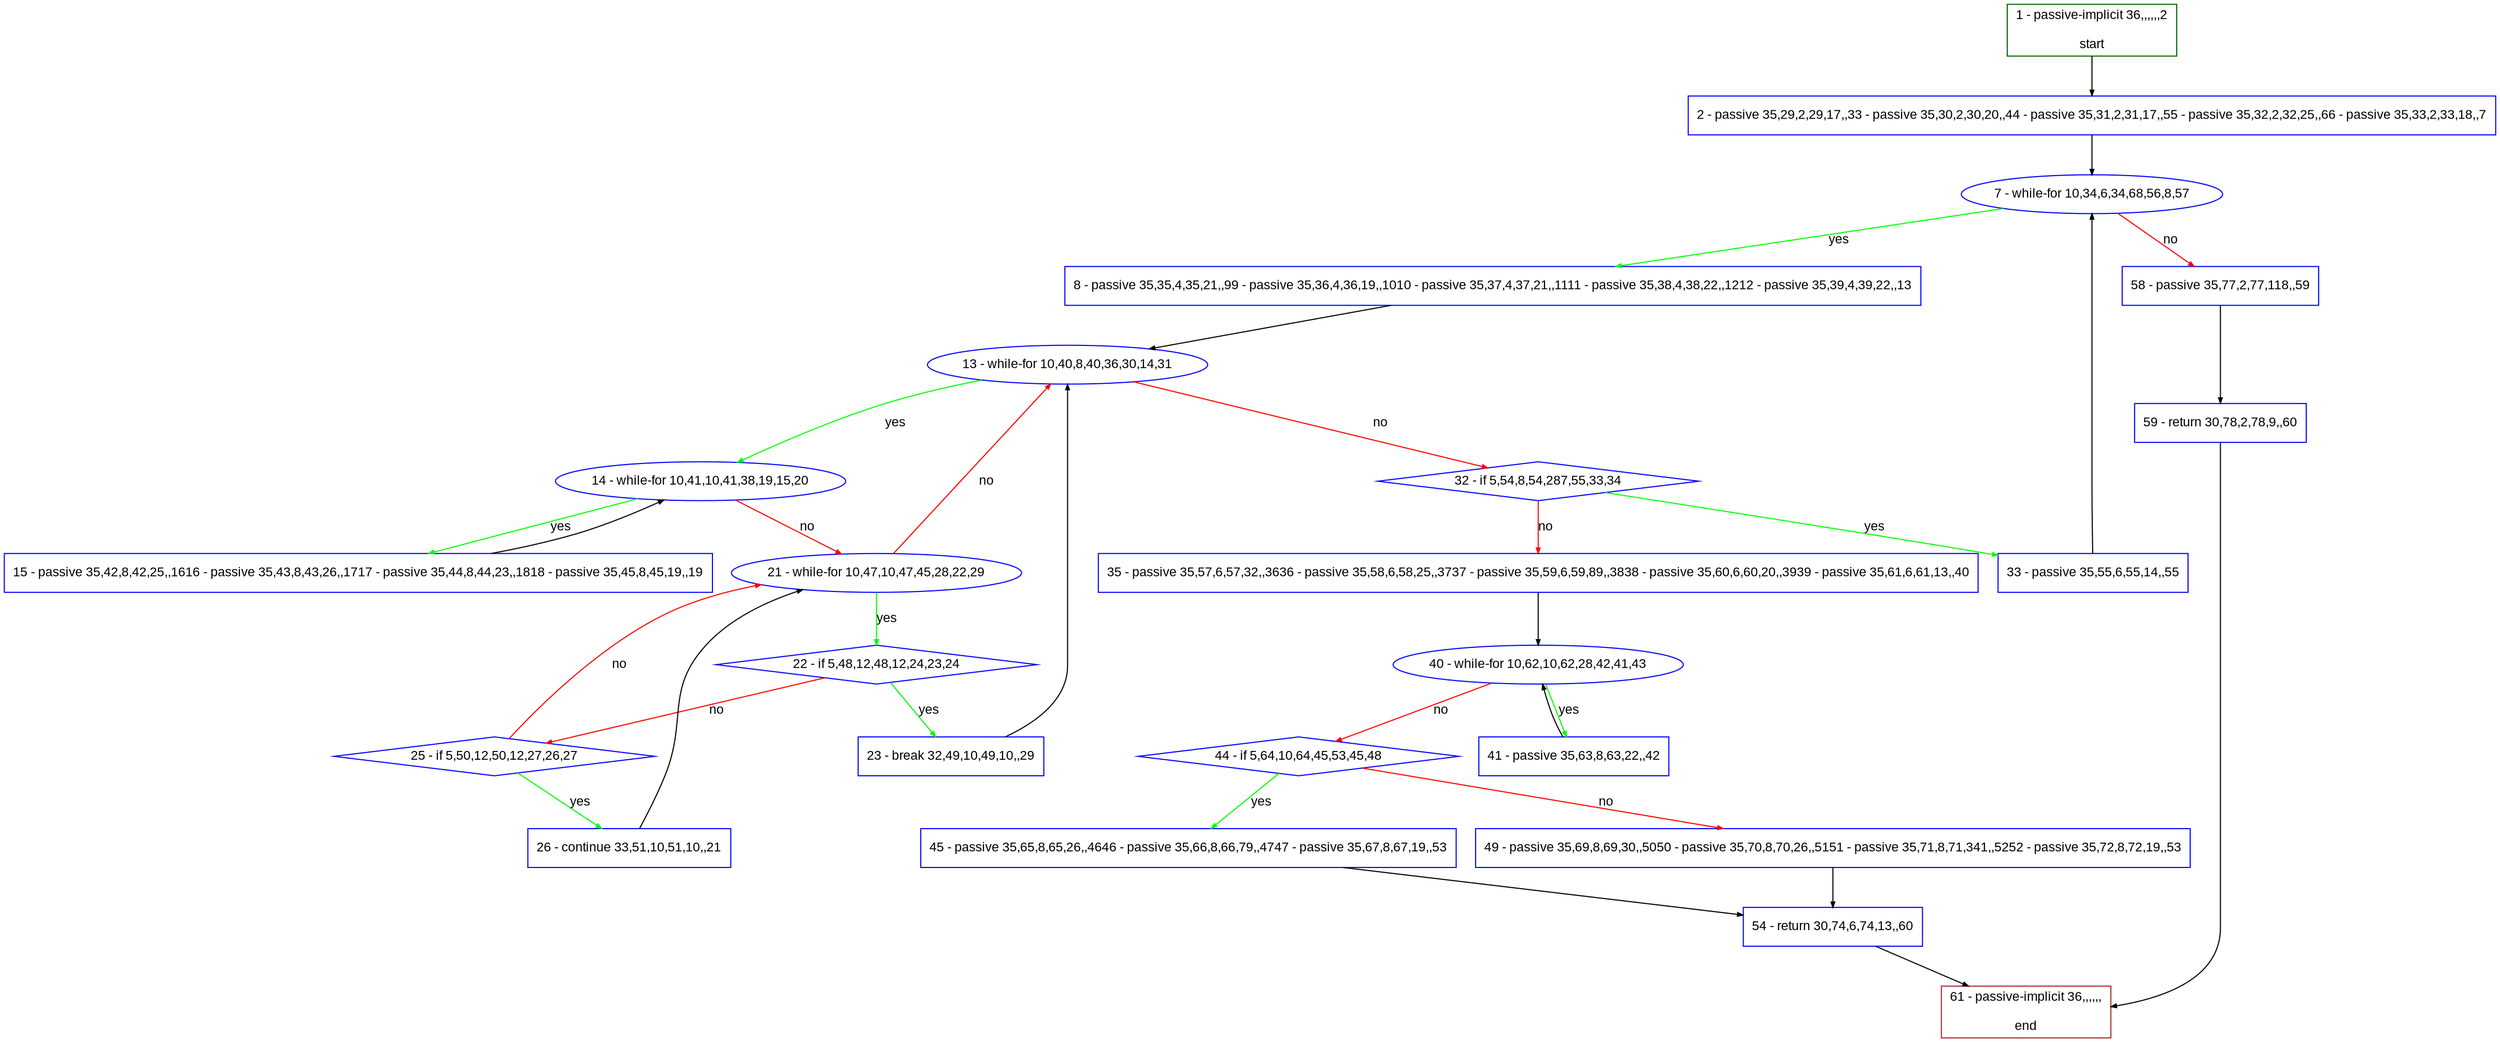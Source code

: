 digraph "" {
  graph [pack="true", label="", fontsize="12", packmode="clust", fontname="Arial", fillcolor="#FFFFCC", bgcolor="white", style="rounded,filled", compound="true"];
  node [node_initialized="no", label="", color="grey", fontsize="12", fillcolor="white", fontname="Arial", style="filled", shape="rectangle", compound="true", fixedsize="false"];
  edge [fontcolor="black", arrowhead="normal", arrowtail="none", arrowsize="0.5", ltail="", label="", color="black", fontsize="12", lhead="", fontname="Arial", dir="forward", compound="true"];
  __N1 [label="2 - passive 35,29,2,29,17,,33 - passive 35,30,2,30,20,,44 - passive 35,31,2,31,17,,55 - passive 35,32,2,32,25,,66 - passive 35,33,2,33,18,,7", color="#0000ff", fillcolor="#ffffff", style="filled", shape="box"];
  __N2 [label="1 - passive-implicit 36,,,,,,2\n\nstart", color="#006400", fillcolor="#ffffff", style="filled", shape="box"];
  __N3 [label="7 - while-for 10,34,6,34,68,56,8,57", color="#0000ff", fillcolor="#ffffff", style="filled", shape="oval"];
  __N4 [label="8 - passive 35,35,4,35,21,,99 - passive 35,36,4,36,19,,1010 - passive 35,37,4,37,21,,1111 - passive 35,38,4,38,22,,1212 - passive 35,39,4,39,22,,13", color="#0000ff", fillcolor="#ffffff", style="filled", shape="box"];
  __N5 [label="58 - passive 35,77,2,77,118,,59", color="#0000ff", fillcolor="#ffffff", style="filled", shape="box"];
  __N6 [label="13 - while-for 10,40,8,40,36,30,14,31", color="#0000ff", fillcolor="#ffffff", style="filled", shape="oval"];
  __N7 [label="14 - while-for 10,41,10,41,38,19,15,20", color="#0000ff", fillcolor="#ffffff", style="filled", shape="oval"];
  __N8 [label="32 - if 5,54,8,54,287,55,33,34", color="#0000ff", fillcolor="#ffffff", style="filled", shape="diamond"];
  __N9 [label="15 - passive 35,42,8,42,25,,1616 - passive 35,43,8,43,26,,1717 - passive 35,44,8,44,23,,1818 - passive 35,45,8,45,19,,19", color="#0000ff", fillcolor="#ffffff", style="filled", shape="box"];
  __N10 [label="21 - while-for 10,47,10,47,45,28,22,29", color="#0000ff", fillcolor="#ffffff", style="filled", shape="oval"];
  __N11 [label="22 - if 5,48,12,48,12,24,23,24", color="#0000ff", fillcolor="#ffffff", style="filled", shape="diamond"];
  __N12 [label="23 - break 32,49,10,49,10,,29", color="#0000ff", fillcolor="#ffffff", style="filled", shape="box"];
  __N13 [label="25 - if 5,50,12,50,12,27,26,27", color="#0000ff", fillcolor="#ffffff", style="filled", shape="diamond"];
  __N14 [label="26 - continue 33,51,10,51,10,,21", color="#0000ff", fillcolor="#ffffff", style="filled", shape="box"];
  __N15 [label="33 - passive 35,55,6,55,14,,55", color="#0000ff", fillcolor="#ffffff", style="filled", shape="box"];
  __N16 [label="35 - passive 35,57,6,57,32,,3636 - passive 35,58,6,58,25,,3737 - passive 35,59,6,59,89,,3838 - passive 35,60,6,60,20,,3939 - passive 35,61,6,61,13,,40", color="#0000ff", fillcolor="#ffffff", style="filled", shape="box"];
  __N17 [label="40 - while-for 10,62,10,62,28,42,41,43", color="#0000ff", fillcolor="#ffffff", style="filled", shape="oval"];
  __N18 [label="41 - passive 35,63,8,63,22,,42", color="#0000ff", fillcolor="#ffffff", style="filled", shape="box"];
  __N19 [label="44 - if 5,64,10,64,45,53,45,48", color="#0000ff", fillcolor="#ffffff", style="filled", shape="diamond"];
  __N20 [label="45 - passive 35,65,8,65,26,,4646 - passive 35,66,8,66,79,,4747 - passive 35,67,8,67,19,,53", color="#0000ff", fillcolor="#ffffff", style="filled", shape="box"];
  __N21 [label="49 - passive 35,69,8,69,30,,5050 - passive 35,70,8,70,26,,5151 - passive 35,71,8,71,341,,5252 - passive 35,72,8,72,19,,53", color="#0000ff", fillcolor="#ffffff", style="filled", shape="box"];
  __N22 [label="54 - return 30,74,6,74,13,,60", color="#0000ff", fillcolor="#ffffff", style="filled", shape="box"];
  __N23 [label="61 - passive-implicit 36,,,,,,\n\nend", color="#a52a2a", fillcolor="#ffffff", style="filled", shape="box"];
  __N24 [label="59 - return 30,78,2,78,9,,60", color="#0000ff", fillcolor="#ffffff", style="filled", shape="box"];
  __N2 -> __N1 [arrowhead="normal", arrowtail="none", color="#000000", label="", dir="forward"];
  __N1 -> __N3 [arrowhead="normal", arrowtail="none", color="#000000", label="", dir="forward"];
  __N3 -> __N4 [arrowhead="normal", arrowtail="none", color="#00ff00", label="yes", dir="forward"];
  __N3 -> __N5 [arrowhead="normal", arrowtail="none", color="#ff0000", label="no", dir="forward"];
  __N4 -> __N6 [arrowhead="normal", arrowtail="none", color="#000000", label="", dir="forward"];
  __N6 -> __N7 [arrowhead="normal", arrowtail="none", color="#00ff00", label="yes", dir="forward"];
  __N6 -> __N8 [arrowhead="normal", arrowtail="none", color="#ff0000", label="no", dir="forward"];
  __N7 -> __N9 [arrowhead="normal", arrowtail="none", color="#00ff00", label="yes", dir="forward"];
  __N9 -> __N7 [arrowhead="normal", arrowtail="none", color="#000000", label="", dir="forward"];
  __N7 -> __N10 [arrowhead="normal", arrowtail="none", color="#ff0000", label="no", dir="forward"];
  __N10 -> __N6 [arrowhead="normal", arrowtail="none", color="#ff0000", label="no", dir="forward"];
  __N10 -> __N11 [arrowhead="normal", arrowtail="none", color="#00ff00", label="yes", dir="forward"];
  __N11 -> __N12 [arrowhead="normal", arrowtail="none", color="#00ff00", label="yes", dir="forward"];
  __N11 -> __N13 [arrowhead="normal", arrowtail="none", color="#ff0000", label="no", dir="forward"];
  __N12 -> __N6 [arrowhead="normal", arrowtail="none", color="#000000", label="", dir="forward"];
  __N13 -> __N10 [arrowhead="normal", arrowtail="none", color="#ff0000", label="no", dir="forward"];
  __N13 -> __N14 [arrowhead="normal", arrowtail="none", color="#00ff00", label="yes", dir="forward"];
  __N14 -> __N10 [arrowhead="normal", arrowtail="none", color="#000000", label="", dir="forward"];
  __N8 -> __N15 [arrowhead="normal", arrowtail="none", color="#00ff00", label="yes", dir="forward"];
  __N8 -> __N16 [arrowhead="normal", arrowtail="none", color="#ff0000", label="no", dir="forward"];
  __N15 -> __N3 [arrowhead="normal", arrowtail="none", color="#000000", label="", dir="forward"];
  __N16 -> __N17 [arrowhead="normal", arrowtail="none", color="#000000", label="", dir="forward"];
  __N17 -> __N18 [arrowhead="normal", arrowtail="none", color="#00ff00", label="yes", dir="forward"];
  __N18 -> __N17 [arrowhead="normal", arrowtail="none", color="#000000", label="", dir="forward"];
  __N17 -> __N19 [arrowhead="normal", arrowtail="none", color="#ff0000", label="no", dir="forward"];
  __N19 -> __N20 [arrowhead="normal", arrowtail="none", color="#00ff00", label="yes", dir="forward"];
  __N19 -> __N21 [arrowhead="normal", arrowtail="none", color="#ff0000", label="no", dir="forward"];
  __N20 -> __N22 [arrowhead="normal", arrowtail="none", color="#000000", label="", dir="forward"];
  __N21 -> __N22 [arrowhead="normal", arrowtail="none", color="#000000", label="", dir="forward"];
  __N22 -> __N23 [arrowhead="normal", arrowtail="none", color="#000000", label="", dir="forward"];
  __N5 -> __N24 [arrowhead="normal", arrowtail="none", color="#000000", label="", dir="forward"];
  __N24 -> __N23 [arrowhead="normal", arrowtail="none", color="#000000", label="", dir="forward"];
}
